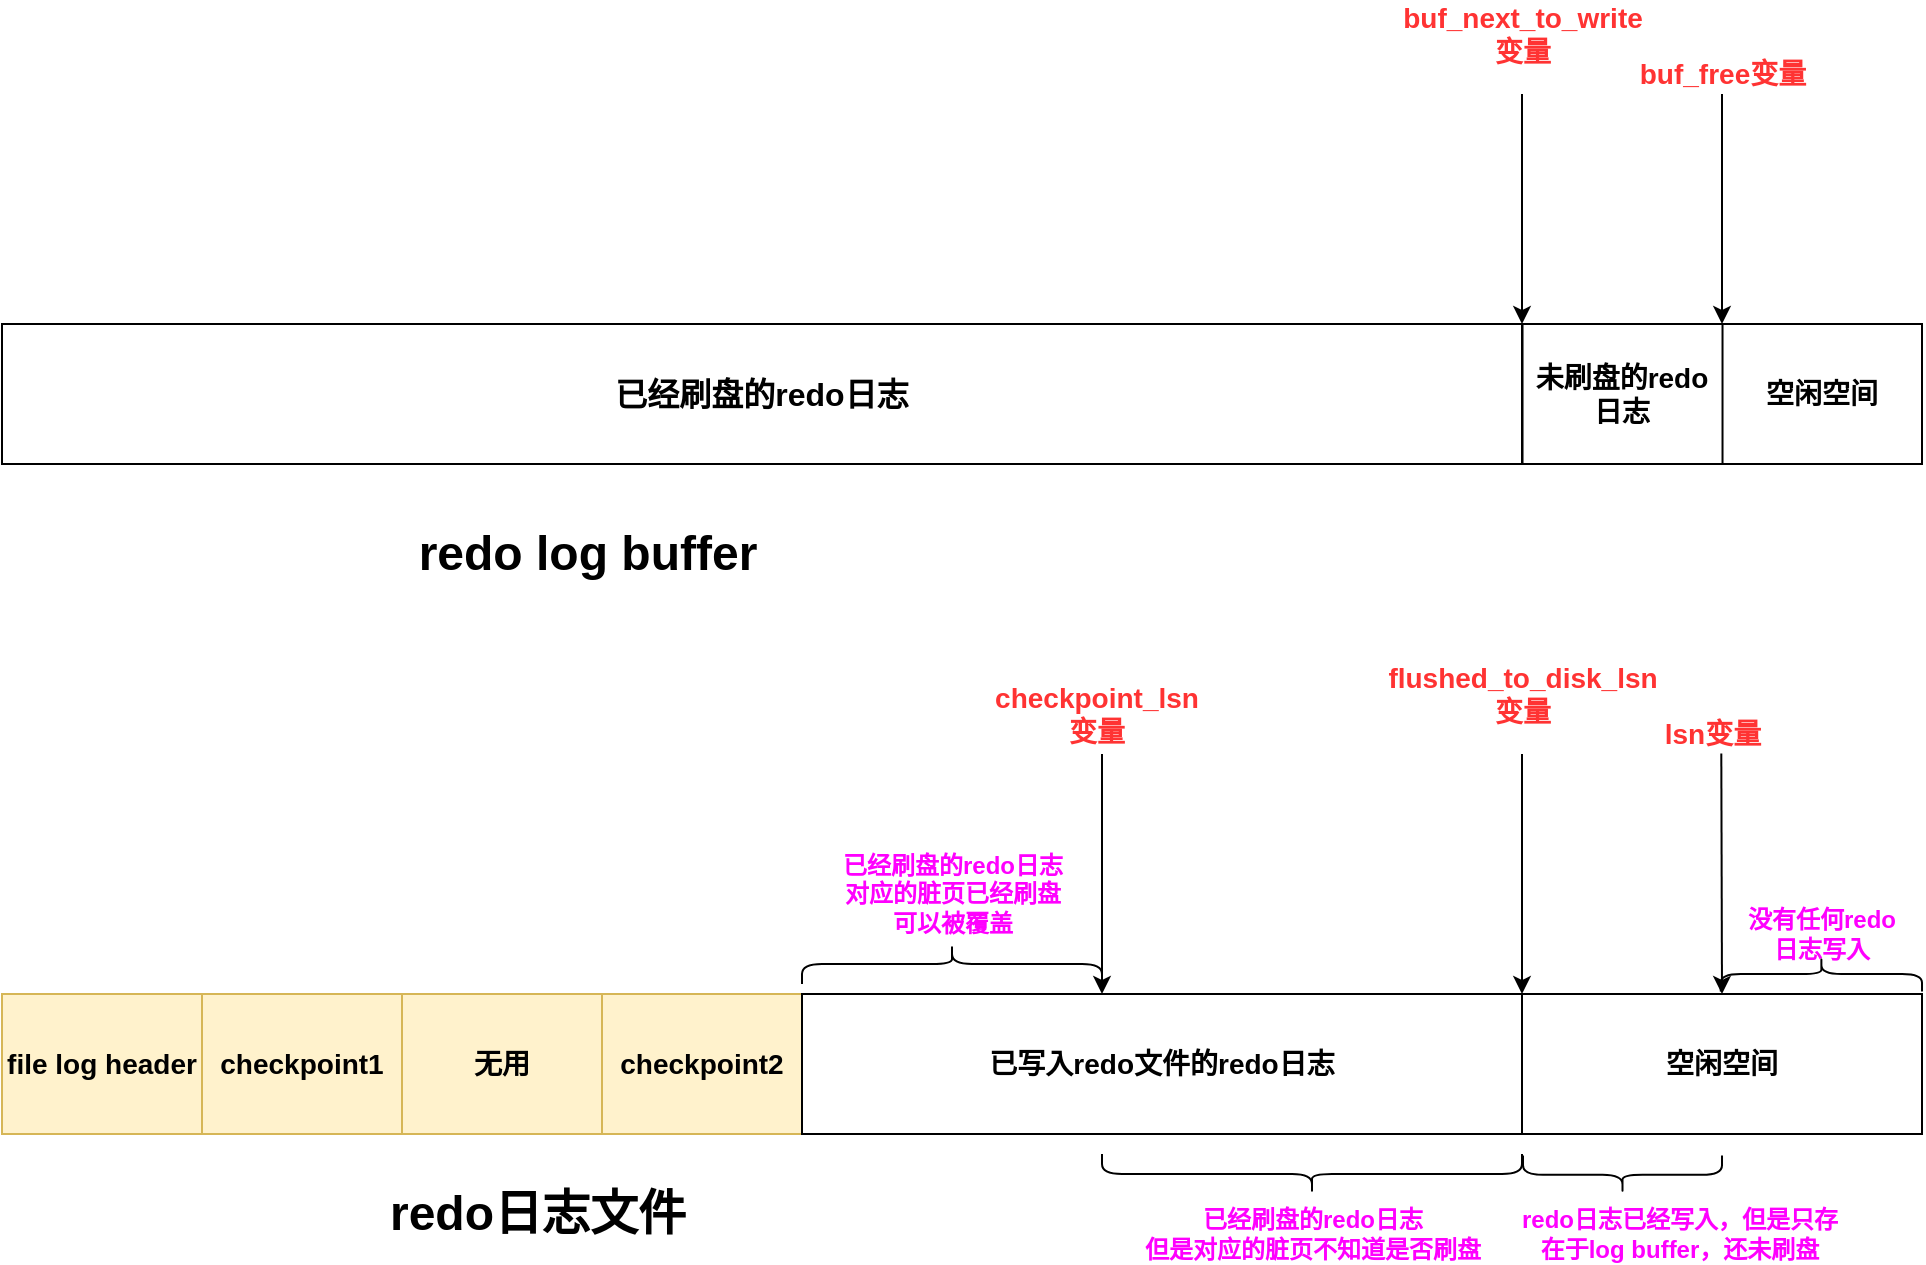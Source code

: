 <mxfile version="15.2.7" type="device"><diagram id="Gcw9VQeYTL85FFzyRShv" name="第 1 页"><mxGraphModel dx="1024" dy="1761" grid="1" gridSize="10" guides="1" tooltips="1" connect="1" arrows="1" fold="1" page="1" pageScale="1" pageWidth="827" pageHeight="1169" math="0" shadow="0"><root><mxCell id="0"/><mxCell id="1" parent="0"/><mxCell id="oktLLoXKKmHkEptLQi1x-1" value="&lt;b&gt;&lt;font style=&quot;font-size: 14px&quot;&gt;file log header&lt;/font&gt;&lt;/b&gt;" style="rounded=0;whiteSpace=wrap;html=1;fillColor=#fff2cc;strokeColor=#d6b656;" parent="1" vertex="1"><mxGeometry x="50" y="210" width="100" height="70" as="geometry"/></mxCell><mxCell id="oktLLoXKKmHkEptLQi1x-2" value="&lt;span style=&quot;font-size: 14px&quot;&gt;&lt;b&gt;checkpoint1&lt;/b&gt;&lt;/span&gt;" style="rounded=0;whiteSpace=wrap;html=1;fillColor=#fff2cc;strokeColor=#d6b656;" parent="1" vertex="1"><mxGeometry x="150" y="210" width="100" height="70" as="geometry"/></mxCell><mxCell id="oktLLoXKKmHkEptLQi1x-3" value="&lt;span style=&quot;font-size: 14px&quot;&gt;&lt;b&gt;checkpoint2&lt;/b&gt;&lt;/span&gt;" style="rounded=0;whiteSpace=wrap;html=1;fillColor=#fff2cc;strokeColor=#d6b656;" parent="1" vertex="1"><mxGeometry x="350" y="210" width="100" height="70" as="geometry"/></mxCell><mxCell id="oktLLoXKKmHkEptLQi1x-4" value="&lt;span style=&quot;font-size: 14px&quot;&gt;&lt;b&gt;无用&lt;/b&gt;&lt;/span&gt;" style="rounded=0;whiteSpace=wrap;html=1;fillColor=#fff2cc;strokeColor=#d6b656;" parent="1" vertex="1"><mxGeometry x="250" y="210" width="100" height="70" as="geometry"/></mxCell><mxCell id="oktLLoXKKmHkEptLQi1x-5" value="&lt;span style=&quot;font-size: 14px&quot;&gt;&lt;b&gt;已写入redo文件的redo日志&lt;/b&gt;&lt;/span&gt;" style="rounded=0;whiteSpace=wrap;html=1;" parent="1" vertex="1"><mxGeometry x="450" y="210" width="360" height="70" as="geometry"/></mxCell><mxCell id="oktLLoXKKmHkEptLQi1x-6" value="&lt;span style=&quot;font-size: 14px&quot;&gt;&lt;b&gt;空闲空间&lt;/b&gt;&lt;/span&gt;" style="rounded=0;whiteSpace=wrap;html=1;" parent="1" vertex="1"><mxGeometry x="810" y="210" width="200" height="70" as="geometry"/></mxCell><mxCell id="oktLLoXKKmHkEptLQi1x-7" value="" style="endArrow=classic;html=1;entryX=0.5;entryY=0;entryDx=0;entryDy=0;exitX=0.549;exitY=0.99;exitDx=0;exitDy=0;exitPerimeter=0;" parent="1" source="oktLLoXKKmHkEptLQi1x-11" target="oktLLoXKKmHkEptLQi1x-6" edge="1"><mxGeometry width="50" height="50" relative="1" as="geometry"><mxPoint x="905" y="90" as="sourcePoint"/><mxPoint x="910" y="90" as="targetPoint"/></mxGeometry></mxCell><mxCell id="oktLLoXKKmHkEptLQi1x-8" value="" style="endArrow=classic;html=1;entryX=0.5;entryY=0;entryDx=0;entryDy=0;" parent="1" edge="1"><mxGeometry width="50" height="50" relative="1" as="geometry"><mxPoint x="810" y="90" as="sourcePoint"/><mxPoint x="810" y="210" as="targetPoint"/></mxGeometry></mxCell><mxCell id="oktLLoXKKmHkEptLQi1x-9" value="" style="endArrow=classic;html=1;entryX=0.5;entryY=0;entryDx=0;entryDy=0;" parent="1" edge="1"><mxGeometry width="50" height="50" relative="1" as="geometry"><mxPoint x="600" y="90" as="sourcePoint"/><mxPoint x="600" y="210" as="targetPoint"/></mxGeometry></mxCell><mxCell id="oktLLoXKKmHkEptLQi1x-10" value="&lt;b&gt;&lt;font style=&quot;font-size: 24px&quot;&gt;redo日志文件&lt;/font&gt;&lt;/b&gt;" style="text;html=1;strokeColor=none;fillColor=none;align=center;verticalAlign=middle;whiteSpace=wrap;rounded=0;" parent="1" vertex="1"><mxGeometry x="220" y="310" width="196" height="20" as="geometry"/></mxCell><mxCell id="oktLLoXKKmHkEptLQi1x-11" value="&lt;b&gt;&lt;font color=&quot;#ff3333&quot; style=&quot;font-size: 14px&quot;&gt;lsn变量&lt;/font&gt;&lt;/b&gt;" style="text;html=1;strokeColor=none;fillColor=none;align=center;verticalAlign=middle;whiteSpace=wrap;rounded=0;" parent="1" vertex="1"><mxGeometry x="857.5" y="70" width="95" height="20" as="geometry"/></mxCell><mxCell id="oktLLoXKKmHkEptLQi1x-12" value="&lt;b&gt;&lt;font color=&quot;#ff3333&quot; style=&quot;font-size: 14px&quot;&gt;flushed_to_disk_lsn变量&lt;/font&gt;&lt;/b&gt;" style="text;html=1;strokeColor=none;fillColor=none;align=center;verticalAlign=middle;whiteSpace=wrap;rounded=0;" parent="1" vertex="1"><mxGeometry x="762.5" y="50" width="95" height="20" as="geometry"/></mxCell><mxCell id="oktLLoXKKmHkEptLQi1x-13" value="&lt;b&gt;&lt;font color=&quot;#ff3333&quot; style=&quot;font-size: 14px&quot;&gt;checkpoint_lsn变量&lt;/font&gt;&lt;/b&gt;" style="text;html=1;strokeColor=none;fillColor=none;align=center;verticalAlign=middle;whiteSpace=wrap;rounded=0;" parent="1" vertex="1"><mxGeometry x="550" y="60" width="95" height="20" as="geometry"/></mxCell><mxCell id="oktLLoXKKmHkEptLQi1x-14" value="" style="shape=curlyBracket;whiteSpace=wrap;html=1;rounded=1;rotation=-90;" parent="1" vertex="1"><mxGeometry x="850.63" y="250.63" width="19.25" height="99.5" as="geometry"/></mxCell><mxCell id="oktLLoXKKmHkEptLQi1x-16" value="" style="shape=curlyBracket;whiteSpace=wrap;html=1;rounded=1;rotation=-90;" parent="1" vertex="1"><mxGeometry x="695" y="195" width="20" height="210" as="geometry"/></mxCell><mxCell id="oktLLoXKKmHkEptLQi1x-17" value="" style="shape=curlyBracket;whiteSpace=wrap;html=1;rounded=1;rotation=90;" parent="1" vertex="1"><mxGeometry x="515" y="120" width="20" height="150" as="geometry"/></mxCell><mxCell id="oktLLoXKKmHkEptLQi1x-19" value="&lt;b&gt;&lt;font color=&quot;#ff00ff&quot;&gt;没有任何redo日志写入&lt;/font&gt;&lt;/b&gt;" style="text;html=1;strokeColor=none;fillColor=none;align=center;verticalAlign=middle;whiteSpace=wrap;rounded=0;" parent="1" vertex="1"><mxGeometry x="919.54" y="170" width="80.31" height="20" as="geometry"/></mxCell><mxCell id="oktLLoXKKmHkEptLQi1x-21" value="" style="shape=curlyBracket;whiteSpace=wrap;html=1;rounded=1;rotation=90;" parent="1" vertex="1"><mxGeometry x="950.94" y="149.69" width="17.5" height="100.63" as="geometry"/></mxCell><mxCell id="oktLLoXKKmHkEptLQi1x-22" value="&lt;b&gt;&lt;font color=&quot;#ff00ff&quot;&gt;redo日志已经写入，但是只存在于log buffer，还未刷盘&lt;/font&gt;&lt;/b&gt;" style="text;html=1;strokeColor=none;fillColor=none;align=center;verticalAlign=middle;whiteSpace=wrap;rounded=0;" parent="1" vertex="1"><mxGeometry x="808.54" y="320" width="159.9" height="20" as="geometry"/></mxCell><mxCell id="oktLLoXKKmHkEptLQi1x-23" value="&lt;b&gt;&lt;font color=&quot;#ff00ff&quot;&gt;已经刷盘的redo日志&lt;br&gt;但是对应的脏页不知道是否刷盘&lt;br&gt;&lt;/font&gt;&lt;/b&gt;" style="text;html=1;strokeColor=none;fillColor=none;align=center;verticalAlign=middle;whiteSpace=wrap;rounded=0;" parent="1" vertex="1"><mxGeometry x="617.53" y="320" width="174.95" height="20" as="geometry"/></mxCell><mxCell id="oktLLoXKKmHkEptLQi1x-24" value="&lt;b&gt;&lt;font color=&quot;#ff00ff&quot;&gt;已经刷盘的redo日志&lt;br&gt;对应的脏页已经刷盘&lt;br&gt;可以被覆盖&lt;br&gt;&lt;/font&gt;&lt;/b&gt;" style="text;html=1;strokeColor=none;fillColor=none;align=center;verticalAlign=middle;whiteSpace=wrap;rounded=0;" parent="1" vertex="1"><mxGeometry x="437.52" y="150" width="174.95" height="20" as="geometry"/></mxCell><mxCell id="UHANXgt2rshGkFKK0INJ-5" value="&lt;b&gt;&lt;font style=&quot;font-size: 16px&quot;&gt;已经刷盘的redo日志&lt;/font&gt;&lt;/b&gt;" style="rounded=0;whiteSpace=wrap;html=1;" vertex="1" parent="1"><mxGeometry x="50" y="-125" width="760" height="70" as="geometry"/></mxCell><mxCell id="UHANXgt2rshGkFKK0INJ-6" value="&lt;b&gt;&lt;font style=&quot;font-size: 14px&quot;&gt;空闲空间&lt;/font&gt;&lt;/b&gt;" style="rounded=0;whiteSpace=wrap;html=1;" vertex="1" parent="1"><mxGeometry x="910" y="-125" width="100" height="70" as="geometry"/></mxCell><mxCell id="UHANXgt2rshGkFKK0INJ-7" value="" style="endArrow=classic;html=1;entryX=0;entryY=0;entryDx=0;entryDy=0;" edge="1" parent="1" target="UHANXgt2rshGkFKK0INJ-6"><mxGeometry width="50" height="50" relative="1" as="geometry"><mxPoint x="910" y="-240" as="sourcePoint"/><mxPoint x="904.99" y="-245" as="targetPoint"/></mxGeometry></mxCell><mxCell id="UHANXgt2rshGkFKK0INJ-10" value="&lt;b&gt;&lt;font style=&quot;font-size: 24px&quot;&gt;redo log buffer&lt;/font&gt;&lt;/b&gt;" style="text;html=1;strokeColor=none;fillColor=none;align=center;verticalAlign=middle;whiteSpace=wrap;rounded=0;" vertex="1" parent="1"><mxGeometry x="244.99" y="-20" width="196" height="20" as="geometry"/></mxCell><mxCell id="UHANXgt2rshGkFKK0INJ-11" value="&lt;b&gt;&lt;font color=&quot;#ff3333&quot; style=&quot;font-size: 14px&quot;&gt;buf_free变量&lt;/font&gt;&lt;/b&gt;" style="text;html=1;strokeColor=none;fillColor=none;align=center;verticalAlign=middle;whiteSpace=wrap;rounded=0;" vertex="1" parent="1"><mxGeometry x="862.5" y="-260" width="95" height="20" as="geometry"/></mxCell><mxCell id="UHANXgt2rshGkFKK0INJ-22" value="&lt;span style=&quot;font-size: 14px&quot;&gt;&lt;b&gt;未刷盘的redo日志&lt;/b&gt;&lt;/span&gt;" style="rounded=0;whiteSpace=wrap;html=1;" vertex="1" parent="1"><mxGeometry x="810.26" y="-125" width="100" height="70" as="geometry"/></mxCell><mxCell id="UHANXgt2rshGkFKK0INJ-23" value="" style="endArrow=classic;html=1;entryX=0;entryY=0;entryDx=0;entryDy=0;" edge="1" parent="1"><mxGeometry width="50" height="50" relative="1" as="geometry"><mxPoint x="810" y="-240" as="sourcePoint"/><mxPoint x="810" y="-125" as="targetPoint"/></mxGeometry></mxCell><mxCell id="UHANXgt2rshGkFKK0INJ-24" value="&lt;b&gt;&lt;font color=&quot;#ff3333&quot; style=&quot;font-size: 14px&quot;&gt;buf_next_to_write变量&lt;/font&gt;&lt;/b&gt;" style="text;html=1;strokeColor=none;fillColor=none;align=center;verticalAlign=middle;whiteSpace=wrap;rounded=0;" vertex="1" parent="1"><mxGeometry x="762.5" y="-280" width="95" height="20" as="geometry"/></mxCell></root></mxGraphModel></diagram></mxfile>